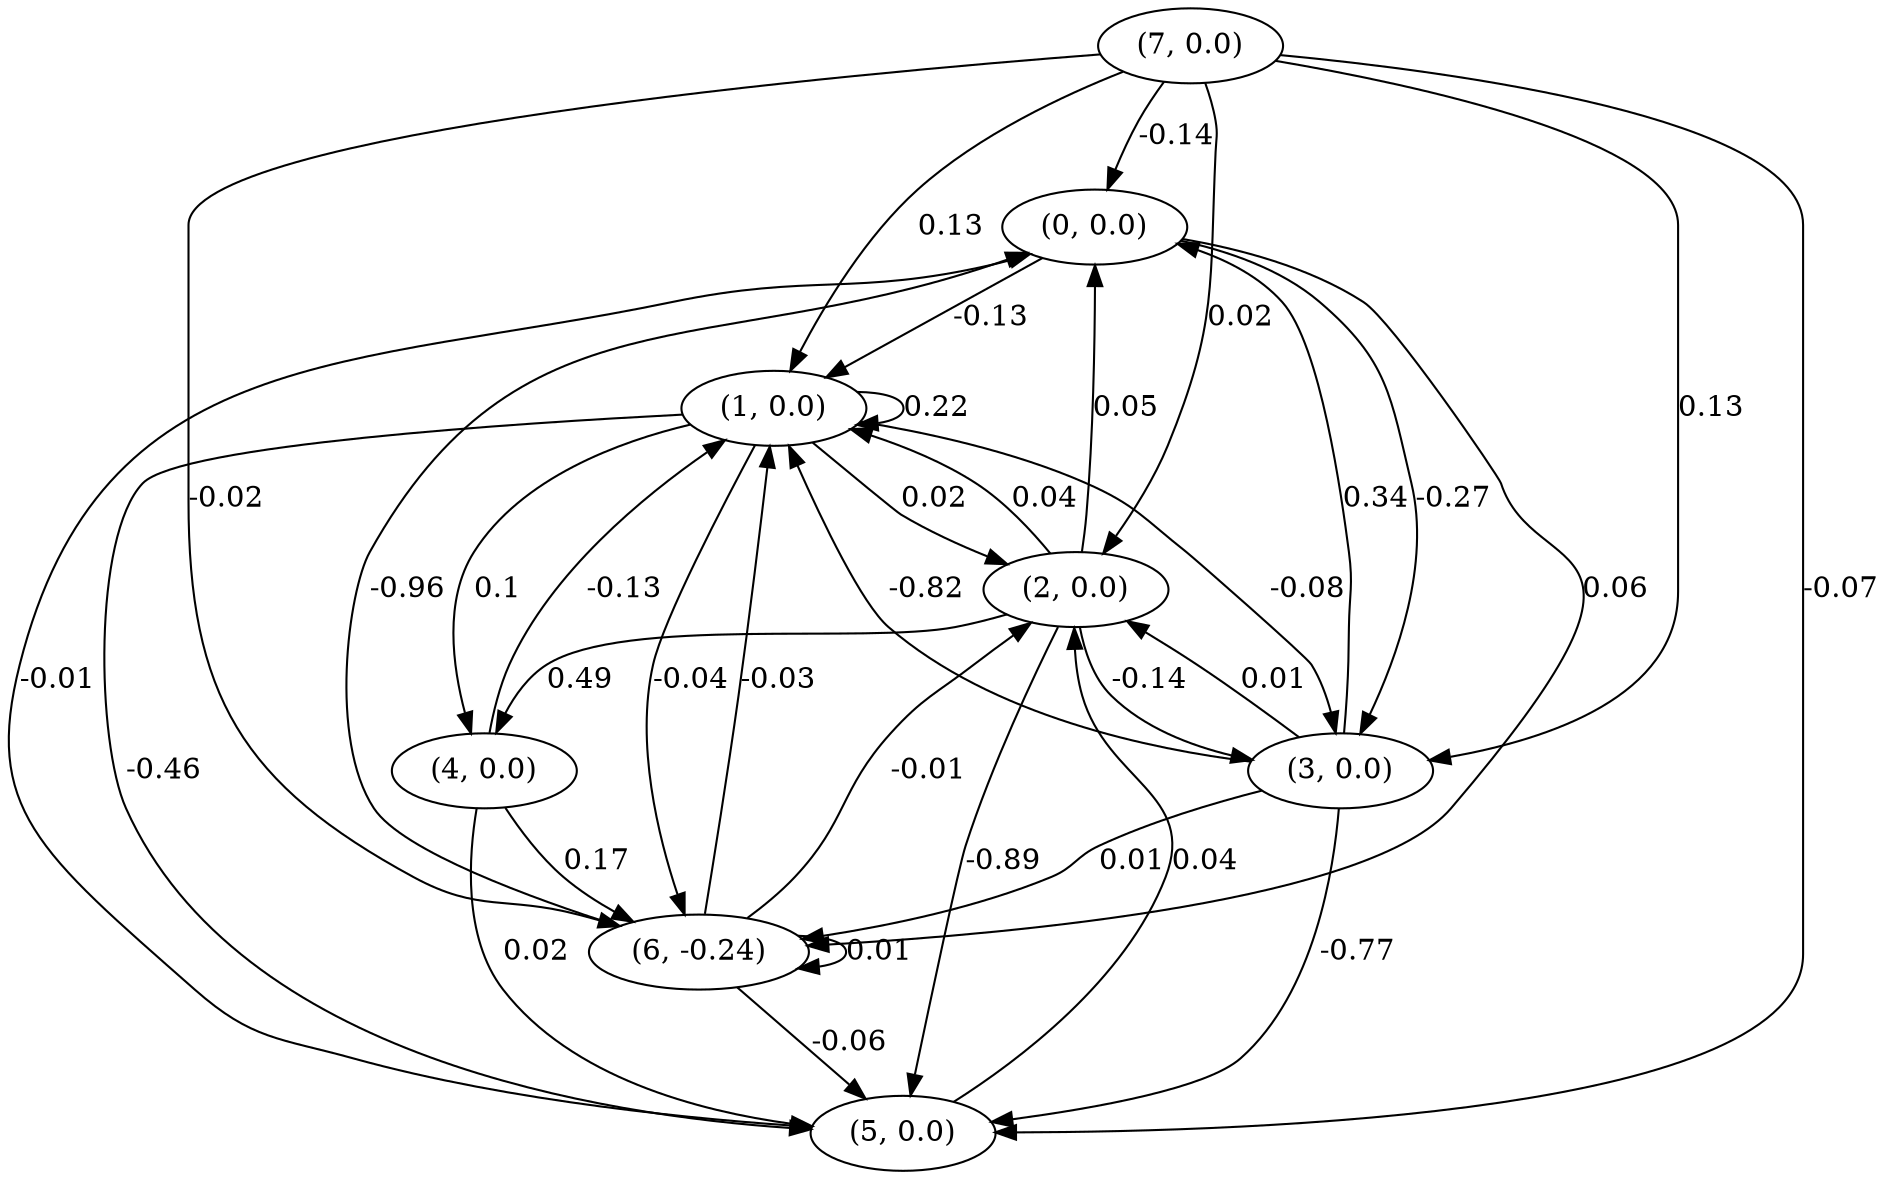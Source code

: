 digraph {
    0 [ label = "(0, 0.0)" ]
    1 [ label = "(1, 0.0)" ]
    2 [ label = "(2, 0.0)" ]
    3 [ label = "(3, 0.0)" ]
    4 [ label = "(4, 0.0)" ]
    5 [ label = "(5, 0.0)" ]
    6 [ label = "(6, -0.24)" ]
    7 [ label = "(7, 0.0)" ]
    1 -> 1 [ label = "0.22" ]
    6 -> 6 [ label = "0.01" ]
    2 -> 0 [ label = "0.05" ]
    3 -> 0 [ label = "0.34" ]
    5 -> 0 [ label = "-0.01" ]
    6 -> 0 [ label = "-0.96" ]
    7 -> 0 [ label = "-0.14" ]
    0 -> 1 [ label = "-0.13" ]
    2 -> 1 [ label = "0.04" ]
    3 -> 1 [ label = "-0.82" ]
    4 -> 1 [ label = "-0.13" ]
    6 -> 1 [ label = "-0.03" ]
    7 -> 1 [ label = "0.13" ]
    1 -> 2 [ label = "0.02" ]
    3 -> 2 [ label = "0.01" ]
    5 -> 2 [ label = "0.04" ]
    6 -> 2 [ label = "-0.01" ]
    7 -> 2 [ label = "0.02" ]
    0 -> 3 [ label = "-0.27" ]
    1 -> 3 [ label = "-0.08" ]
    2 -> 3 [ label = "-0.14" ]
    7 -> 3 [ label = "0.13" ]
    1 -> 4 [ label = "0.1" ]
    2 -> 4 [ label = "0.49" ]
    1 -> 5 [ label = "-0.46" ]
    2 -> 5 [ label = "-0.89" ]
    3 -> 5 [ label = "-0.77" ]
    4 -> 5 [ label = "0.02" ]
    6 -> 5 [ label = "-0.06" ]
    7 -> 5 [ label = "-0.07" ]
    0 -> 6 [ label = "0.06" ]
    1 -> 6 [ label = "-0.04" ]
    3 -> 6 [ label = "0.01" ]
    4 -> 6 [ label = "0.17" ]
    7 -> 6 [ label = "-0.02" ]
}

